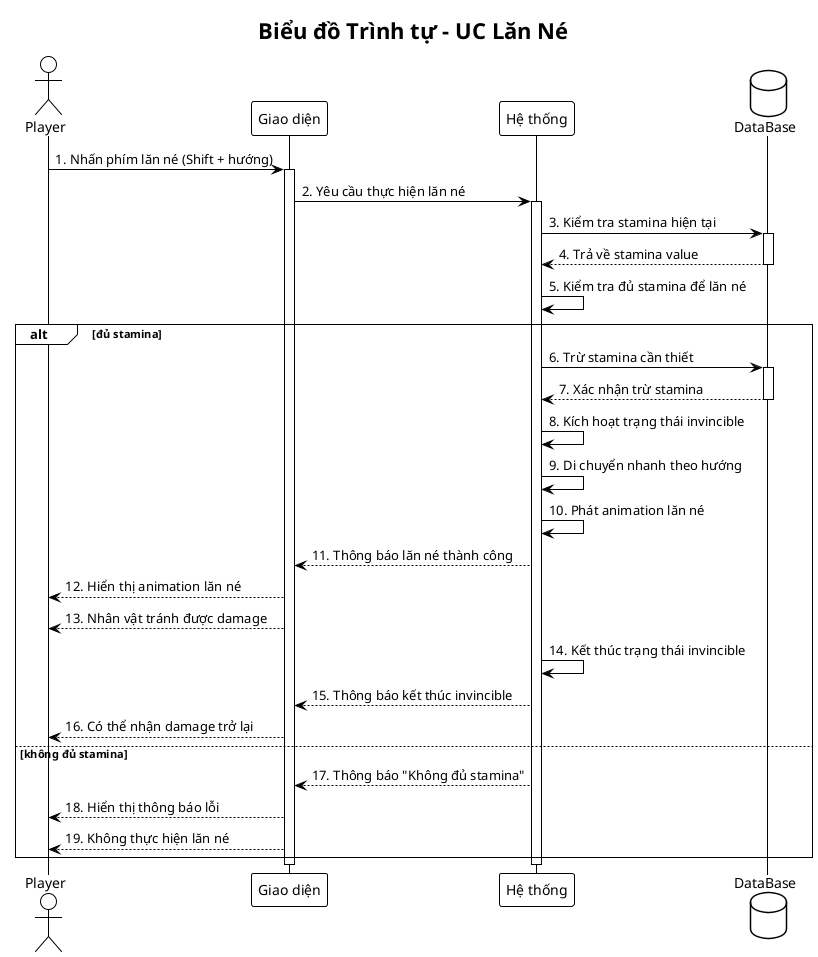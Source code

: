 @startuml Sequence_UC4_Lan_Ne
!theme plain

title Biểu đồ Trình tự - UC Lăn Né

actor Player
participant "Giao diện" as UI
participant "Hệ thống" as System
database "DataBase" as DB

Player -> UI: 1. Nhấn phím lăn né (Shift + hướng)
activate UI
UI -> System: 2. Yêu cầu thực hiện lăn né
activate System

System -> DB: 3. Kiểm tra stamina hiện tại
activate DB
DB --> System: 4. Trả về stamina value
deactivate DB

System -> System: 5. Kiểm tra đủ stamina để lăn né

alt đủ stamina
    System -> DB: 6. Trừ stamina cần thiết
    activate DB
    DB --> System: 7. Xác nhận trừ stamina
    deactivate DB
    
    System -> System: 8. Kích hoạt trạng thái invincible
    System -> System: 9. Di chuyển nhanh theo hướng
    System -> System: 10. Phát animation lăn né
    
    System --> UI: 11. Thông báo lăn né thành công
    UI --> Player: 12. Hiển thị animation lăn né
    UI --> Player: 13. Nhân vật tránh được damage
    
    System -> System: 14. Kết thúc trạng thái invincible
    System --> UI: 15. Thông báo kết thúc invincible
    UI --> Player: 16. Có thể nhận damage trở lại
    
else không đủ stamina
    System --> UI: 17. Thông báo "Không đủ stamina"
    UI --> Player: 18. Hiển thị thông báo lỗi
    UI --> Player: 19. Không thực hiện lăn né
end

deactivate System
deactivate UI

@enduml


